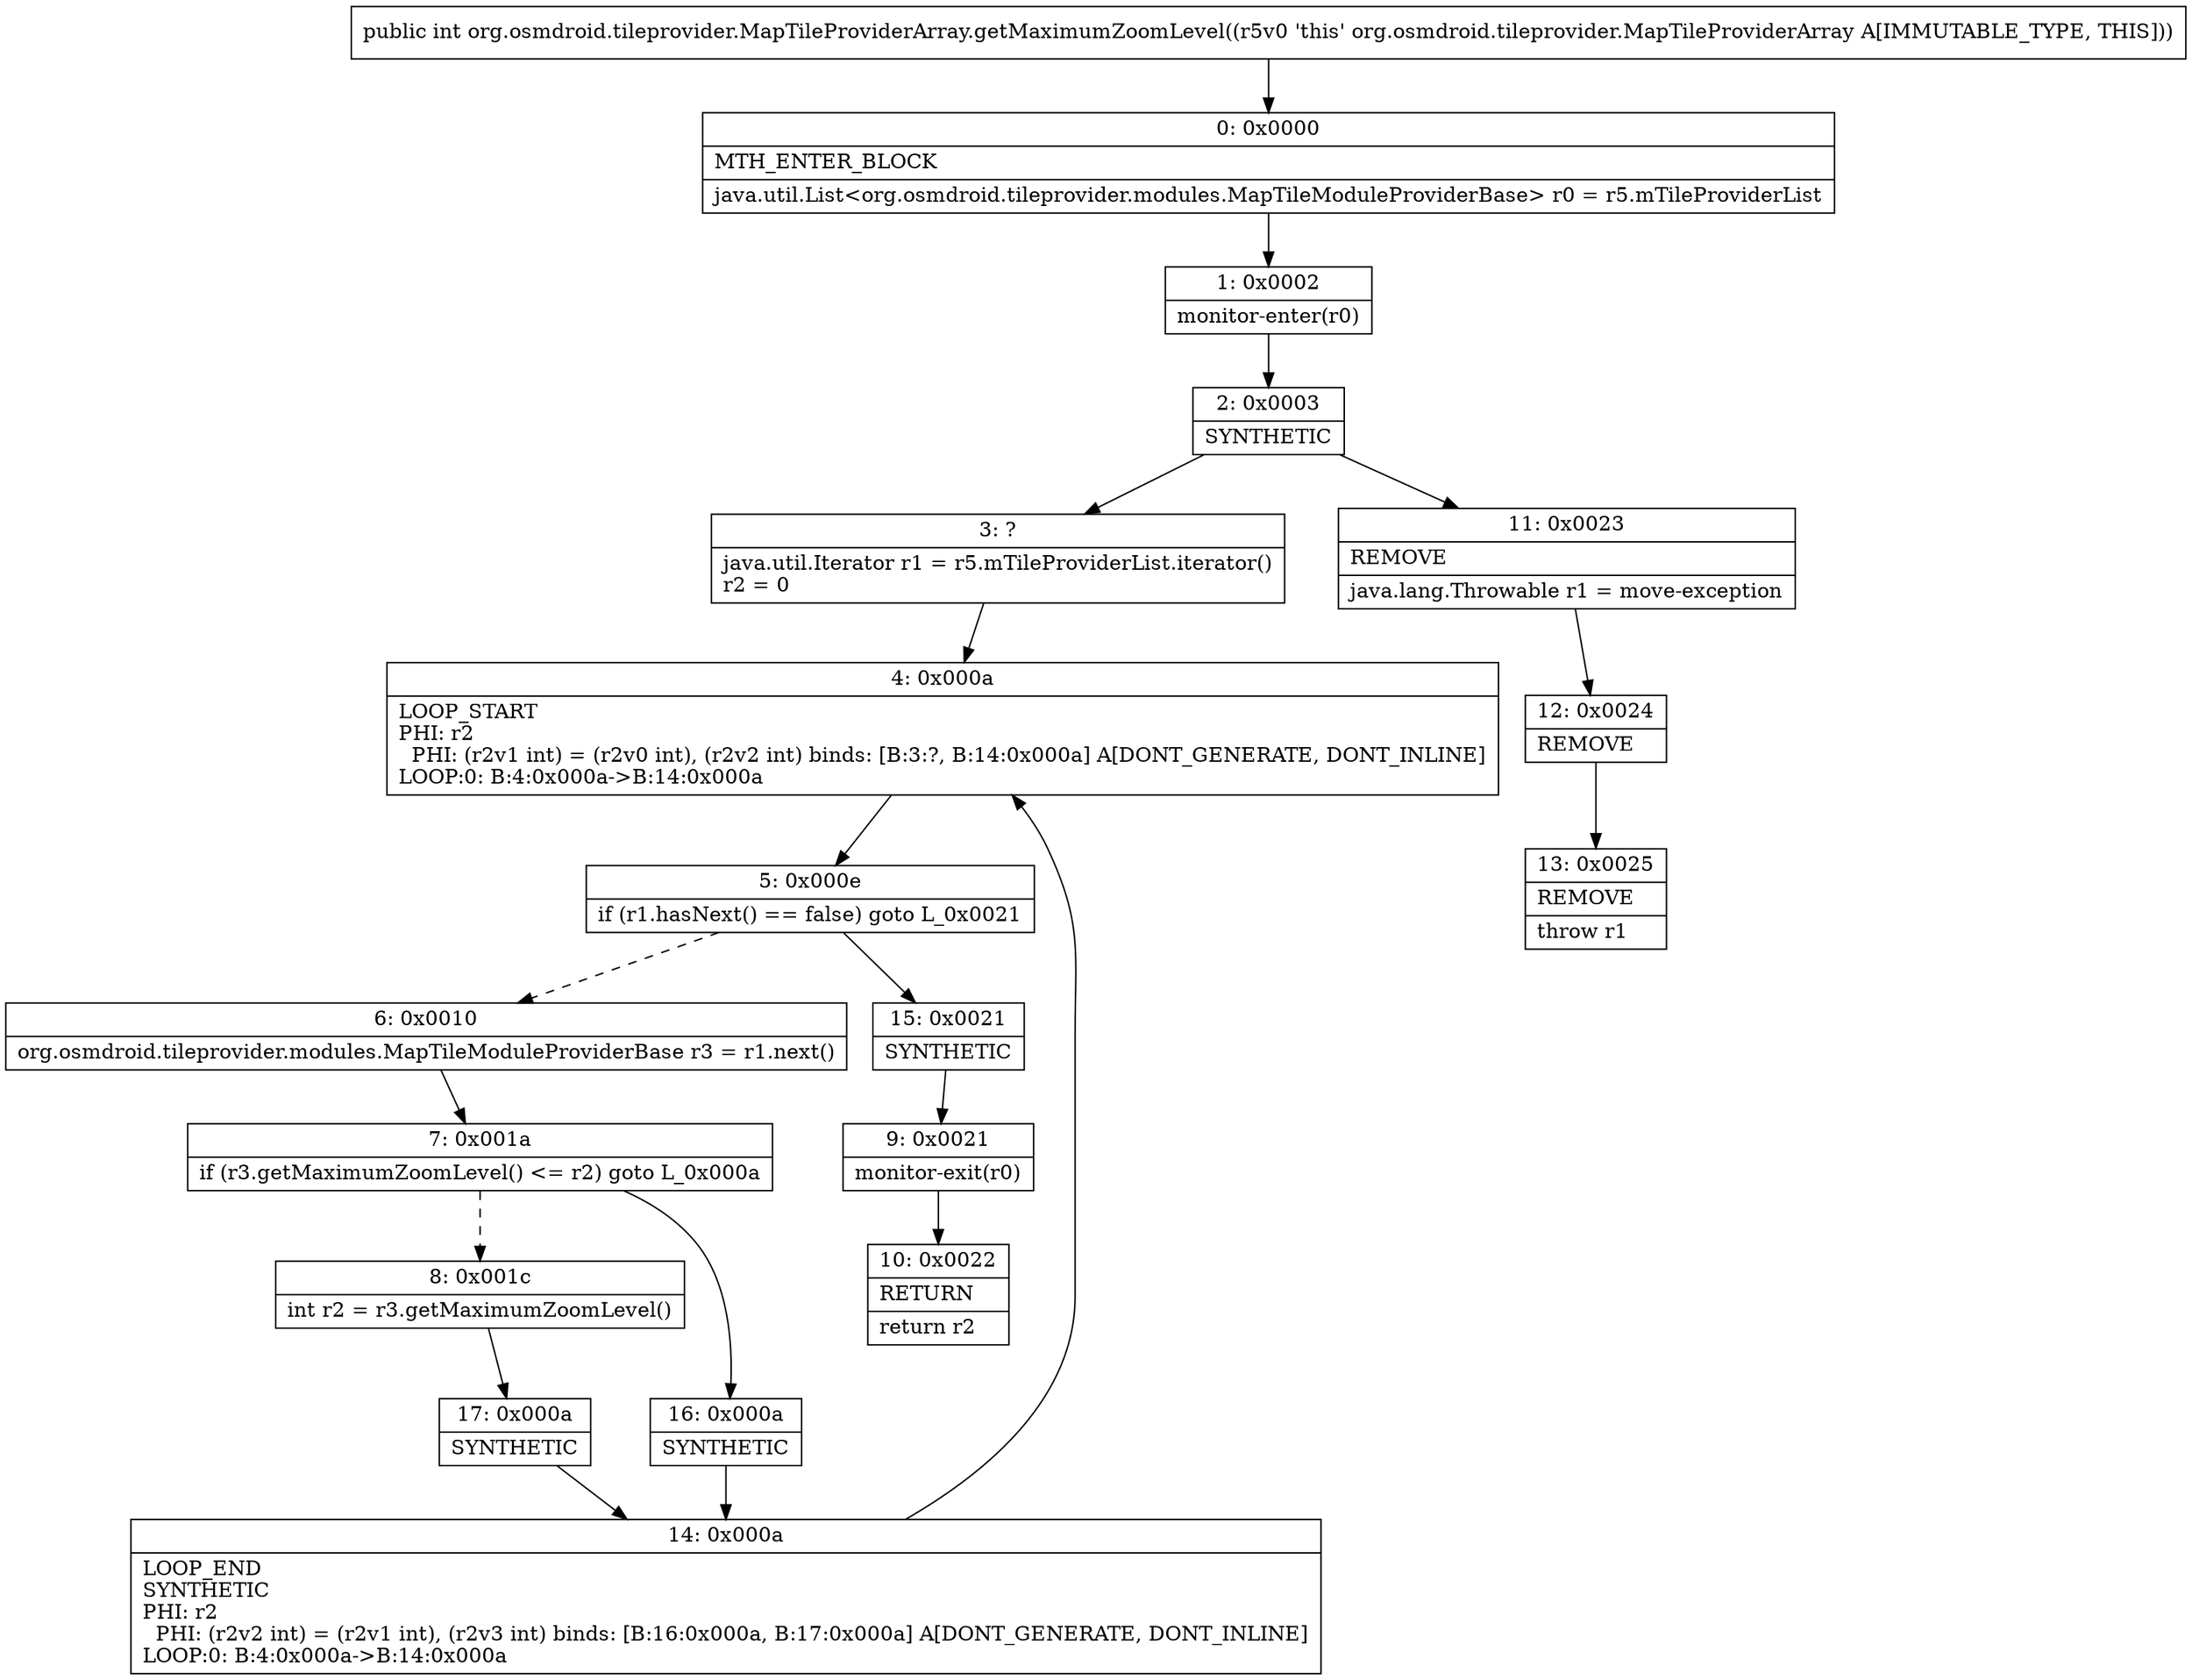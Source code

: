 digraph "CFG fororg.osmdroid.tileprovider.MapTileProviderArray.getMaximumZoomLevel()I" {
Node_0 [shape=record,label="{0\:\ 0x0000|MTH_ENTER_BLOCK\l|java.util.List\<org.osmdroid.tileprovider.modules.MapTileModuleProviderBase\> r0 = r5.mTileProviderList\l}"];
Node_1 [shape=record,label="{1\:\ 0x0002|monitor\-enter(r0)\l}"];
Node_2 [shape=record,label="{2\:\ 0x0003|SYNTHETIC\l}"];
Node_3 [shape=record,label="{3\:\ ?|java.util.Iterator r1 = r5.mTileProviderList.iterator()\lr2 = 0\l}"];
Node_4 [shape=record,label="{4\:\ 0x000a|LOOP_START\lPHI: r2 \l  PHI: (r2v1 int) = (r2v0 int), (r2v2 int) binds: [B:3:?, B:14:0x000a] A[DONT_GENERATE, DONT_INLINE]\lLOOP:0: B:4:0x000a\-\>B:14:0x000a\l}"];
Node_5 [shape=record,label="{5\:\ 0x000e|if (r1.hasNext() == false) goto L_0x0021\l}"];
Node_6 [shape=record,label="{6\:\ 0x0010|org.osmdroid.tileprovider.modules.MapTileModuleProviderBase r3 = r1.next()\l}"];
Node_7 [shape=record,label="{7\:\ 0x001a|if (r3.getMaximumZoomLevel() \<= r2) goto L_0x000a\l}"];
Node_8 [shape=record,label="{8\:\ 0x001c|int r2 = r3.getMaximumZoomLevel()\l}"];
Node_9 [shape=record,label="{9\:\ 0x0021|monitor\-exit(r0)\l}"];
Node_10 [shape=record,label="{10\:\ 0x0022|RETURN\l|return r2\l}"];
Node_11 [shape=record,label="{11\:\ 0x0023|REMOVE\l|java.lang.Throwable r1 = move\-exception\l}"];
Node_12 [shape=record,label="{12\:\ 0x0024|REMOVE\l}"];
Node_13 [shape=record,label="{13\:\ 0x0025|REMOVE\l|throw r1\l}"];
Node_14 [shape=record,label="{14\:\ 0x000a|LOOP_END\lSYNTHETIC\lPHI: r2 \l  PHI: (r2v2 int) = (r2v1 int), (r2v3 int) binds: [B:16:0x000a, B:17:0x000a] A[DONT_GENERATE, DONT_INLINE]\lLOOP:0: B:4:0x000a\-\>B:14:0x000a\l}"];
Node_15 [shape=record,label="{15\:\ 0x0021|SYNTHETIC\l}"];
Node_16 [shape=record,label="{16\:\ 0x000a|SYNTHETIC\l}"];
Node_17 [shape=record,label="{17\:\ 0x000a|SYNTHETIC\l}"];
MethodNode[shape=record,label="{public int org.osmdroid.tileprovider.MapTileProviderArray.getMaximumZoomLevel((r5v0 'this' org.osmdroid.tileprovider.MapTileProviderArray A[IMMUTABLE_TYPE, THIS])) }"];
MethodNode -> Node_0;
Node_0 -> Node_1;
Node_1 -> Node_2;
Node_2 -> Node_3;
Node_2 -> Node_11;
Node_3 -> Node_4;
Node_4 -> Node_5;
Node_5 -> Node_6[style=dashed];
Node_5 -> Node_15;
Node_6 -> Node_7;
Node_7 -> Node_8[style=dashed];
Node_7 -> Node_16;
Node_8 -> Node_17;
Node_9 -> Node_10;
Node_11 -> Node_12;
Node_12 -> Node_13;
Node_14 -> Node_4;
Node_15 -> Node_9;
Node_16 -> Node_14;
Node_17 -> Node_14;
}

